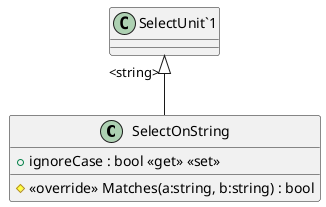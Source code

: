@startuml
class SelectOnString {
    + ignoreCase : bool <<get>> <<set>>
    # <<override>> Matches(a:string, b:string) : bool
}
"SelectUnit`1" "<string>" <|-- SelectOnString
@enduml
